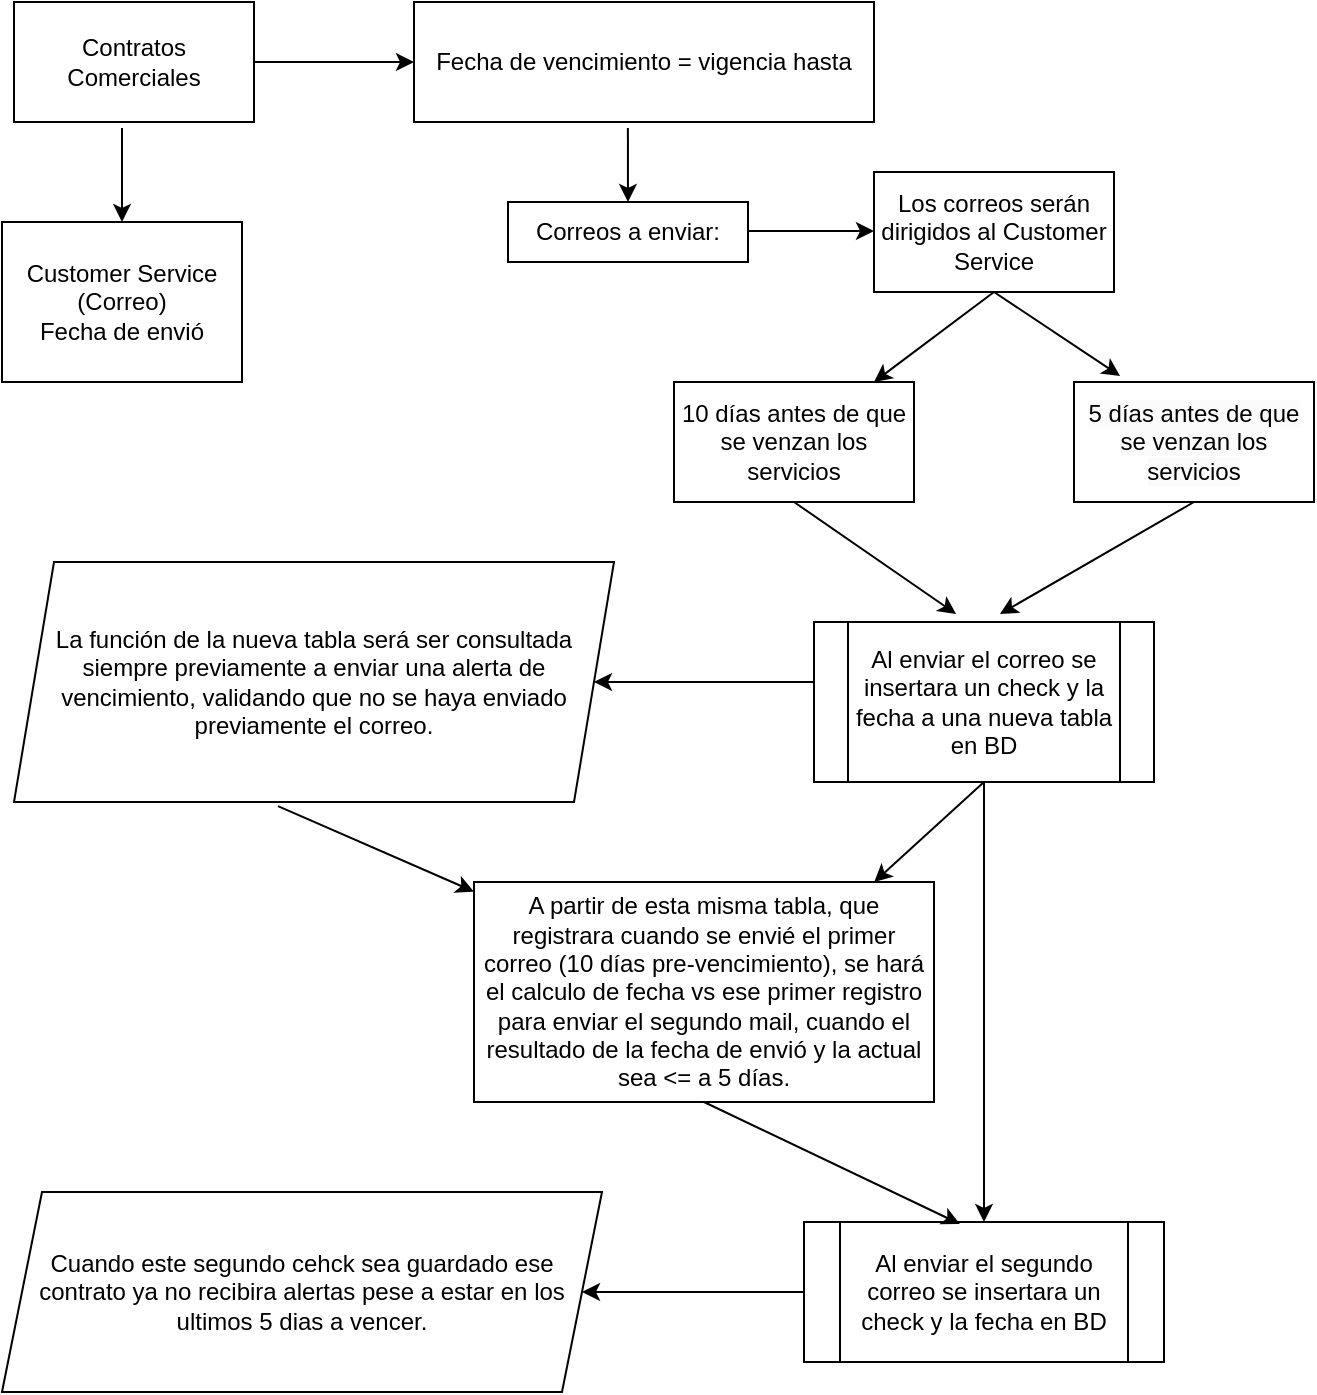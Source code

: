 <mxfile version="20.7.4" type="github">
  <diagram id="AyeH9wZGXfPNAAqWGTna" name="Página-1">
    <mxGraphModel dx="933" dy="405" grid="1" gridSize="10" guides="1" tooltips="1" connect="1" arrows="1" fold="1" page="1" pageScale="1" pageWidth="827" pageHeight="1169" math="0" shadow="0">
      <root>
        <mxCell id="0" />
        <mxCell id="1" parent="0" />
        <mxCell id="FSAMroRcyPtxqVWGcCyN-1" value="Contratos Comerciales" style="rounded=0;whiteSpace=wrap;html=1;" vertex="1" parent="1">
          <mxGeometry x="40" y="40" width="120" height="60" as="geometry" />
        </mxCell>
        <mxCell id="FSAMroRcyPtxqVWGcCyN-2" value="" style="endArrow=classic;html=1;rounded=0;exitX=0.45;exitY=1.05;exitDx=0;exitDy=0;exitPerimeter=0;" edge="1" parent="1" source="FSAMroRcyPtxqVWGcCyN-1" target="FSAMroRcyPtxqVWGcCyN-3">
          <mxGeometry width="50" height="50" relative="1" as="geometry">
            <mxPoint x="90" y="170" as="sourcePoint" />
            <mxPoint x="94" y="180" as="targetPoint" />
          </mxGeometry>
        </mxCell>
        <mxCell id="FSAMroRcyPtxqVWGcCyN-3" value="Customer Service&lt;br&gt;(Correo)&lt;br&gt;Fecha de envió" style="rounded=0;whiteSpace=wrap;html=1;" vertex="1" parent="1">
          <mxGeometry x="34" y="150" width="120" height="80" as="geometry" />
        </mxCell>
        <mxCell id="FSAMroRcyPtxqVWGcCyN-4" value="" style="endArrow=classic;html=1;rounded=0;" edge="1" parent="1" target="FSAMroRcyPtxqVWGcCyN-5">
          <mxGeometry width="50" height="50" relative="1" as="geometry">
            <mxPoint x="160" y="70" as="sourcePoint" />
            <mxPoint x="240" y="70" as="targetPoint" />
          </mxGeometry>
        </mxCell>
        <mxCell id="FSAMroRcyPtxqVWGcCyN-5" value="Fecha de vencimiento = vigencia hasta" style="rounded=0;whiteSpace=wrap;html=1;" vertex="1" parent="1">
          <mxGeometry x="240" y="40" width="230" height="60" as="geometry" />
        </mxCell>
        <mxCell id="FSAMroRcyPtxqVWGcCyN-6" value="" style="endArrow=classic;html=1;rounded=0;exitX=0.465;exitY=1.05;exitDx=0;exitDy=0;exitPerimeter=0;" edge="1" parent="1" source="FSAMroRcyPtxqVWGcCyN-5" target="FSAMroRcyPtxqVWGcCyN-7">
          <mxGeometry width="50" height="50" relative="1" as="geometry">
            <mxPoint x="364" y="190" as="sourcePoint" />
            <mxPoint x="347" y="170" as="targetPoint" />
          </mxGeometry>
        </mxCell>
        <mxCell id="FSAMroRcyPtxqVWGcCyN-7" value="Correos a enviar:" style="rounded=0;whiteSpace=wrap;html=1;" vertex="1" parent="1">
          <mxGeometry x="287" y="140" width="120" height="30" as="geometry" />
        </mxCell>
        <mxCell id="FSAMroRcyPtxqVWGcCyN-8" value="" style="endArrow=classic;html=1;rounded=0;" edge="1" parent="1">
          <mxGeometry x="-0.459" y="-3" width="50" height="50" relative="1" as="geometry">
            <mxPoint x="407" y="154.5" as="sourcePoint" />
            <mxPoint x="470" y="154.5" as="targetPoint" />
            <Array as="points" />
            <mxPoint as="offset" />
          </mxGeometry>
        </mxCell>
        <mxCell id="FSAMroRcyPtxqVWGcCyN-9" value="10 días antes de que se venzan los servicios" style="rounded=0;whiteSpace=wrap;html=1;" vertex="1" parent="1">
          <mxGeometry x="370" y="230" width="120" height="60" as="geometry" />
        </mxCell>
        <mxCell id="FSAMroRcyPtxqVWGcCyN-10" value="" style="endArrow=classic;html=1;rounded=0;entryX=0.192;entryY=-0.05;entryDx=0;entryDy=0;entryPerimeter=0;" edge="1" parent="1" target="FSAMroRcyPtxqVWGcCyN-11">
          <mxGeometry width="50" height="50" relative="1" as="geometry">
            <mxPoint x="530" y="185" as="sourcePoint" />
            <mxPoint x="580" y="225" as="targetPoint" />
            <Array as="points" />
          </mxGeometry>
        </mxCell>
        <mxCell id="FSAMroRcyPtxqVWGcCyN-11" value="&lt;span style=&quot;color: rgb(0, 0, 0); font-family: Helvetica; font-size: 12px; font-style: normal; font-variant-ligatures: normal; font-variant-caps: normal; font-weight: 400; letter-spacing: normal; orphans: 2; text-align: center; text-indent: 0px; text-transform: none; widows: 2; word-spacing: 0px; -webkit-text-stroke-width: 0px; background-color: rgb(251, 251, 251); text-decoration-thickness: initial; text-decoration-style: initial; text-decoration-color: initial; float: none; display: inline !important;&quot;&gt;5 días antes de que se venzan los servicios&lt;/span&gt;" style="rounded=0;whiteSpace=wrap;html=1;" vertex="1" parent="1">
          <mxGeometry x="570" y="230" width="120" height="60" as="geometry" />
        </mxCell>
        <mxCell id="FSAMroRcyPtxqVWGcCyN-12" value="" style="endArrow=classic;html=1;rounded=0;exitX=0.5;exitY=1;exitDx=0;exitDy=0;entryX=0.418;entryY=-0.05;entryDx=0;entryDy=0;entryPerimeter=0;" edge="1" parent="1" source="FSAMroRcyPtxqVWGcCyN-9" target="FSAMroRcyPtxqVWGcCyN-16">
          <mxGeometry width="50" height="50" relative="1" as="geometry">
            <mxPoint x="530" y="125" as="sourcePoint" />
            <mxPoint x="430" y="330" as="targetPoint" />
            <Array as="points" />
          </mxGeometry>
        </mxCell>
        <mxCell id="FSAMroRcyPtxqVWGcCyN-13" value="" style="endArrow=classic;html=1;rounded=0;exitX=0.5;exitY=1;exitDx=0;exitDy=0;entryX=0.547;entryY=-0.05;entryDx=0;entryDy=0;entryPerimeter=0;" edge="1" parent="1" source="FSAMroRcyPtxqVWGcCyN-11" target="FSAMroRcyPtxqVWGcCyN-16">
          <mxGeometry width="50" height="50" relative="1" as="geometry">
            <mxPoint x="720" y="125" as="sourcePoint" />
            <mxPoint x="540" y="360" as="targetPoint" />
          </mxGeometry>
        </mxCell>
        <mxCell id="FSAMroRcyPtxqVWGcCyN-14" value="Los correos serán dirigidos al Customer Service" style="rounded=0;whiteSpace=wrap;html=1;" vertex="1" parent="1">
          <mxGeometry x="470" y="125" width="120" height="60" as="geometry" />
        </mxCell>
        <mxCell id="FSAMroRcyPtxqVWGcCyN-15" value="" style="endArrow=classic;html=1;rounded=0;exitX=0.5;exitY=1;exitDx=0;exitDy=0;" edge="1" parent="1" source="FSAMroRcyPtxqVWGcCyN-14" target="FSAMroRcyPtxqVWGcCyN-9">
          <mxGeometry width="50" height="50" relative="1" as="geometry">
            <mxPoint x="430" y="310" as="sourcePoint" />
            <mxPoint x="530" y="230" as="targetPoint" />
            <Array as="points" />
          </mxGeometry>
        </mxCell>
        <mxCell id="FSAMroRcyPtxqVWGcCyN-16" value="Al enviar el correo se insertara un check y la fecha a una nueva tabla en BD" style="shape=process;whiteSpace=wrap;html=1;backgroundOutline=1;" vertex="1" parent="1">
          <mxGeometry x="440" y="350" width="170" height="80" as="geometry" />
        </mxCell>
        <mxCell id="FSAMroRcyPtxqVWGcCyN-17" value="" style="endArrow=classic;html=1;rounded=0;" edge="1" parent="1" target="FSAMroRcyPtxqVWGcCyN-18">
          <mxGeometry width="50" height="50" relative="1" as="geometry">
            <mxPoint x="440" y="380" as="sourcePoint" />
            <mxPoint x="350" y="380" as="targetPoint" />
          </mxGeometry>
        </mxCell>
        <mxCell id="FSAMroRcyPtxqVWGcCyN-18" value="La función de la nueva tabla será ser consultada siempre previamente a enviar una alerta de vencimiento, validando que no se haya enviado previamente el correo." style="shape=parallelogram;perimeter=parallelogramPerimeter;whiteSpace=wrap;html=1;fixedSize=1;" vertex="1" parent="1">
          <mxGeometry x="40" y="320" width="300" height="120" as="geometry" />
        </mxCell>
        <mxCell id="FSAMroRcyPtxqVWGcCyN-19" value="" style="endArrow=classic;html=1;rounded=0;exitX=0.44;exitY=1.017;exitDx=0;exitDy=0;exitPerimeter=0;" edge="1" parent="1" source="FSAMroRcyPtxqVWGcCyN-18" target="FSAMroRcyPtxqVWGcCyN-20">
          <mxGeometry width="50" height="50" relative="1" as="geometry">
            <mxPoint x="430" y="540" as="sourcePoint" />
            <mxPoint x="310" y="510" as="targetPoint" />
          </mxGeometry>
        </mxCell>
        <mxCell id="FSAMroRcyPtxqVWGcCyN-20" value="A partir de esta misma tabla, que registrara cuando se envié el primer correo (10 días pre-vencimiento), se hará el calculo de fecha vs ese primer registro para enviar el segundo mail, cuando el resultado de la fecha de envió y la actual sea &amp;lt;= a 5 días." style="rounded=0;whiteSpace=wrap;html=1;" vertex="1" parent="1">
          <mxGeometry x="270" y="480" width="230" height="110" as="geometry" />
        </mxCell>
        <mxCell id="FSAMroRcyPtxqVWGcCyN-21" value="" style="endArrow=classic;html=1;rounded=0;entryX=0.87;entryY=0;entryDx=0;entryDy=0;exitX=0.5;exitY=1;exitDx=0;exitDy=0;entryPerimeter=0;" edge="1" parent="1" source="FSAMroRcyPtxqVWGcCyN-16" target="FSAMroRcyPtxqVWGcCyN-20">
          <mxGeometry width="50" height="50" relative="1" as="geometry">
            <mxPoint x="430" y="500" as="sourcePoint" />
            <mxPoint x="480" y="450" as="targetPoint" />
          </mxGeometry>
        </mxCell>
        <mxCell id="FSAMroRcyPtxqVWGcCyN-23" value="Al enviar el segundo correo se insertara un check y la fecha en BD" style="shape=process;whiteSpace=wrap;html=1;backgroundOutline=1;" vertex="1" parent="1">
          <mxGeometry x="435" y="650" width="180" height="70" as="geometry" />
        </mxCell>
        <mxCell id="FSAMroRcyPtxqVWGcCyN-24" value="" style="endArrow=classic;html=1;rounded=0;exitX=0.5;exitY=1;exitDx=0;exitDy=0;entryX=0.5;entryY=0;entryDx=0;entryDy=0;" edge="1" parent="1" source="FSAMroRcyPtxqVWGcCyN-16" target="FSAMroRcyPtxqVWGcCyN-23">
          <mxGeometry width="50" height="50" relative="1" as="geometry">
            <mxPoint x="430" y="600" as="sourcePoint" />
            <mxPoint x="480" y="550" as="targetPoint" />
          </mxGeometry>
        </mxCell>
        <mxCell id="FSAMroRcyPtxqVWGcCyN-25" value="" style="endArrow=classic;html=1;rounded=0;exitX=0.5;exitY=1;exitDx=0;exitDy=0;entryX=0.433;entryY=0.014;entryDx=0;entryDy=0;entryPerimeter=0;" edge="1" parent="1" source="FSAMroRcyPtxqVWGcCyN-20" target="FSAMroRcyPtxqVWGcCyN-23">
          <mxGeometry width="50" height="50" relative="1" as="geometry">
            <mxPoint x="430" y="600" as="sourcePoint" />
            <mxPoint x="480" y="550" as="targetPoint" />
          </mxGeometry>
        </mxCell>
        <mxCell id="FSAMroRcyPtxqVWGcCyN-26" value="Cuando este segundo cehck sea guardado ese contrato ya no recibira alertas pese a estar en los ultimos 5 dias a vencer." style="shape=parallelogram;perimeter=parallelogramPerimeter;whiteSpace=wrap;html=1;fixedSize=1;" vertex="1" parent="1">
          <mxGeometry x="34" y="635" width="300" height="100" as="geometry" />
        </mxCell>
        <mxCell id="FSAMroRcyPtxqVWGcCyN-27" value="" style="endArrow=classic;html=1;rounded=0;exitX=0;exitY=0.5;exitDx=0;exitDy=0;entryX=1;entryY=0.5;entryDx=0;entryDy=0;" edge="1" parent="1" source="FSAMroRcyPtxqVWGcCyN-23" target="FSAMroRcyPtxqVWGcCyN-26">
          <mxGeometry width="50" height="50" relative="1" as="geometry">
            <mxPoint x="430" y="680" as="sourcePoint" />
            <mxPoint x="480" y="630" as="targetPoint" />
          </mxGeometry>
        </mxCell>
      </root>
    </mxGraphModel>
  </diagram>
</mxfile>

